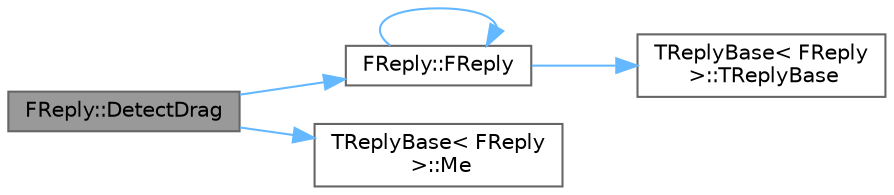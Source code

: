digraph "FReply::DetectDrag"
{
 // INTERACTIVE_SVG=YES
 // LATEX_PDF_SIZE
  bgcolor="transparent";
  edge [fontname=Helvetica,fontsize=10,labelfontname=Helvetica,labelfontsize=10];
  node [fontname=Helvetica,fontsize=10,shape=box,height=0.2,width=0.4];
  rankdir="LR";
  Node1 [id="Node000001",label="FReply::DetectDrag",height=0.2,width=0.4,color="gray40", fillcolor="grey60", style="filled", fontcolor="black",tooltip="Ask Slate to detect if a user started dragging in this widget."];
  Node1 -> Node2 [id="edge1_Node000001_Node000002",color="steelblue1",style="solid",tooltip=" "];
  Node2 [id="Node000002",label="FReply::FReply",height=0.2,width=0.4,color="grey40", fillcolor="white", style="filled",URL="$d1/d93/classFReply.html#a17b023666800ff427736ba11b538812d",tooltip="Hidden default constructor."];
  Node2 -> Node2 [id="edge2_Node000002_Node000002",color="steelblue1",style="solid",tooltip=" "];
  Node2 -> Node3 [id="edge3_Node000002_Node000003",color="steelblue1",style="solid",tooltip=" "];
  Node3 [id="Node000003",label="TReplyBase\< FReply\l \>::TReplyBase",height=0.2,width=0.4,color="grey40", fillcolor="white", style="filled",URL="$d9/dab/classTReplyBase.html#a1e9ad2234a336e01bf672bdb3ac91423",tooltip=" "];
  Node1 -> Node4 [id="edge4_Node000001_Node000004",color="steelblue1",style="solid",tooltip=" "];
  Node4 [id="Node000004",label="TReplyBase\< FReply\l \>::Me",height=0.2,width=0.4,color="grey40", fillcolor="white", style="filled",URL="$d9/dab/classTReplyBase.html#a139e50cc24cb21dfc57ac3812c43c736",tooltip=" "];
}
